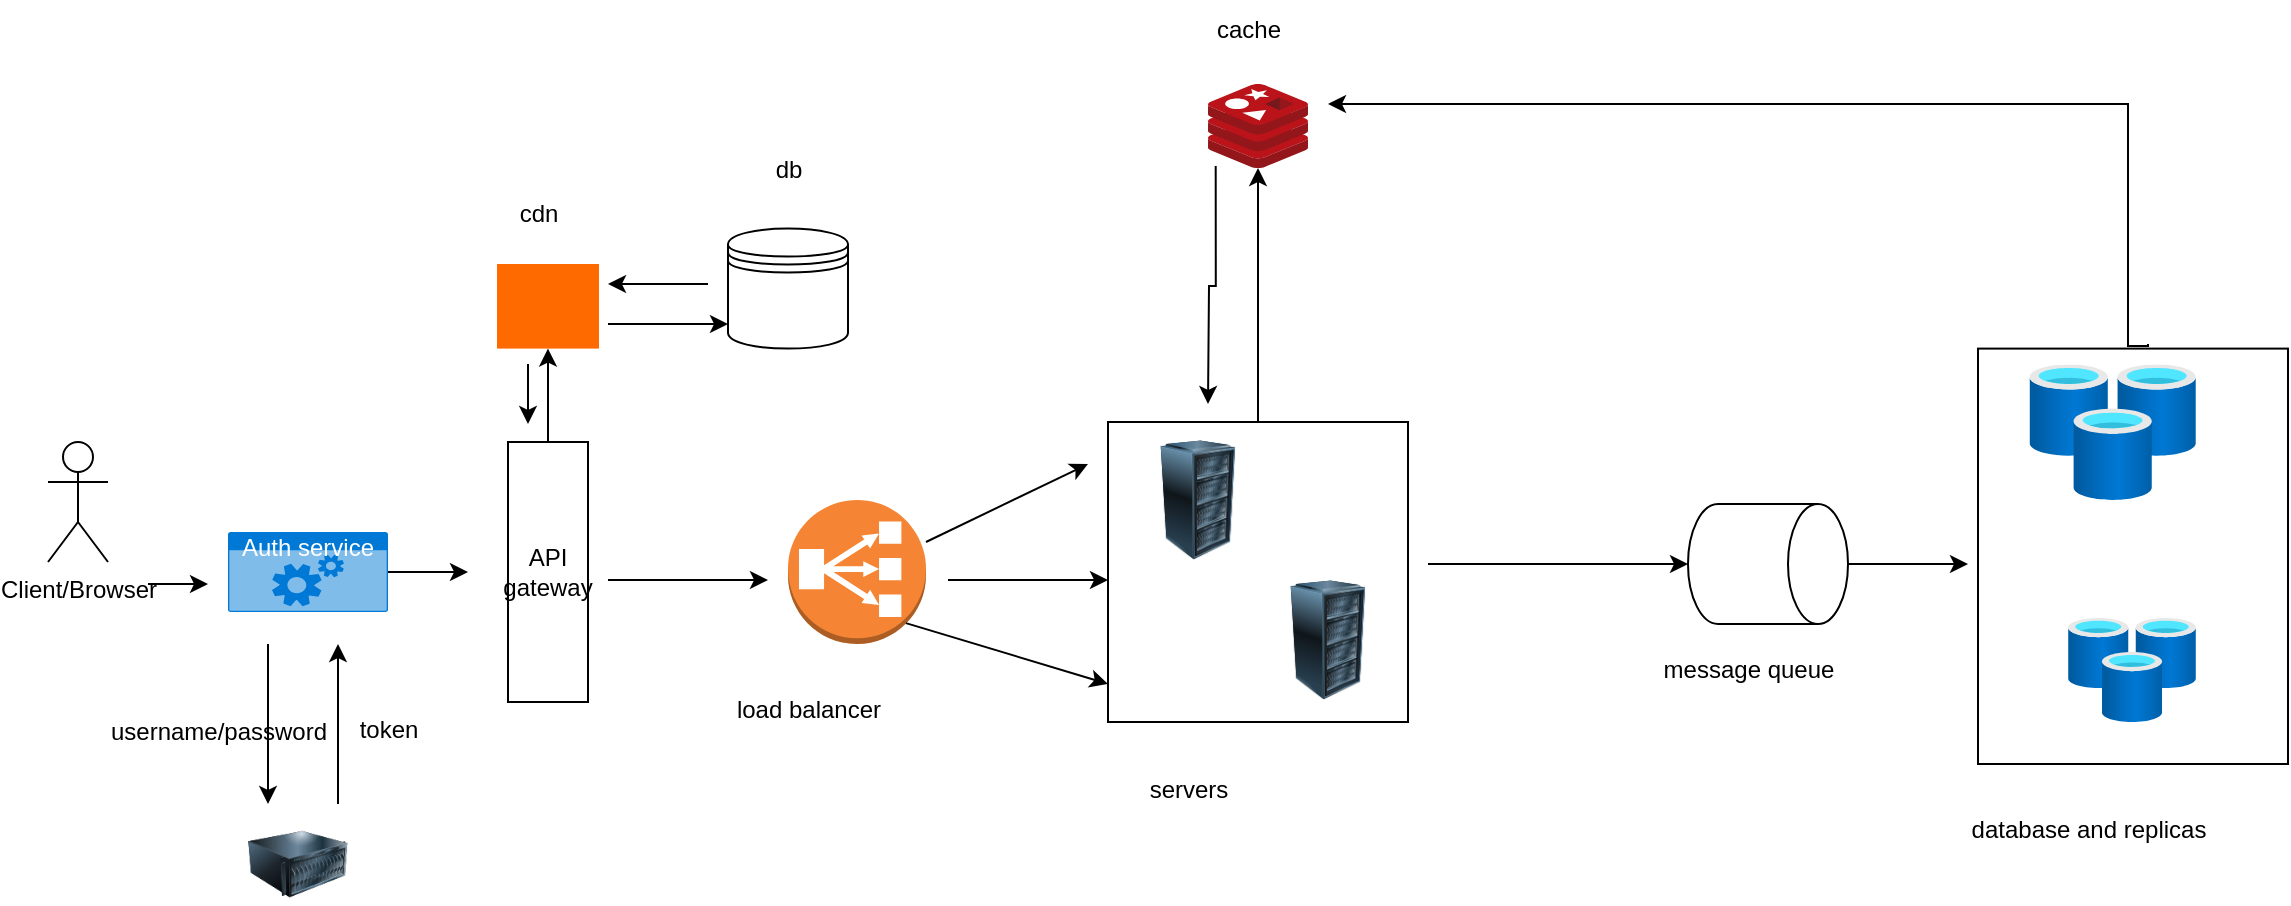 <mxfile version="28.0.7">
  <diagram name="Page-1" id="OvcV0KFUV6LfshjP6klc">
    <mxGraphModel dx="2279" dy="987" grid="1" gridSize="10" guides="1" tooltips="1" connect="1" arrows="1" fold="1" page="1" pageScale="1" pageWidth="850" pageHeight="1100" math="0" shadow="0">
      <root>
        <mxCell id="0" />
        <mxCell id="1" parent="0" />
        <mxCell id="QO_cLmhR7qfVN9o0zquf-1" value="Client/Browser" style="shape=umlActor;verticalLabelPosition=bottom;verticalAlign=top;html=1;outlineConnect=0;" vertex="1" parent="1">
          <mxGeometry x="-540" y="269" width="30" height="60" as="geometry" />
        </mxCell>
        <mxCell id="QO_cLmhR7qfVN9o0zquf-2" value="" style="endArrow=classic;html=1;rounded=0;" edge="1" parent="1">
          <mxGeometry width="50" height="50" relative="1" as="geometry">
            <mxPoint x="-260" y="338" as="sourcePoint" />
            <mxPoint x="-180" y="338" as="targetPoint" />
          </mxGeometry>
        </mxCell>
        <mxCell id="QO_cLmhR7qfVN9o0zquf-3" value="" style="outlineConnect=0;dashed=0;verticalLabelPosition=bottom;verticalAlign=top;align=center;html=1;shape=mxgraph.aws3.classic_load_balancer;fillColor=#F58534;gradientColor=none;" vertex="1" parent="1">
          <mxGeometry x="-170" y="298" width="69" height="72" as="geometry" />
        </mxCell>
        <mxCell id="QO_cLmhR7qfVN9o0zquf-4" value="" style="endArrow=classic;html=1;rounded=0;" edge="1" parent="1">
          <mxGeometry width="50" height="50" relative="1" as="geometry">
            <mxPoint x="-90" y="338" as="sourcePoint" />
            <mxPoint x="-10" y="338" as="targetPoint" />
            <Array as="points">
              <mxPoint x="-40" y="338" />
            </Array>
          </mxGeometry>
        </mxCell>
        <mxCell id="QO_cLmhR7qfVN9o0zquf-5" value="" style="image;html=1;image=img/lib/clip_art/computers/Server_Rack_128x128.png" vertex="1" parent="1">
          <mxGeometry x="5" y="268" width="60" height="60" as="geometry" />
        </mxCell>
        <mxCell id="QO_cLmhR7qfVN9o0zquf-6" value="" style="image;html=1;image=img/lib/clip_art/computers/Server_Rack_128x128.png" vertex="1" parent="1">
          <mxGeometry x="65" y="338" width="70" height="60" as="geometry" />
        </mxCell>
        <mxCell id="QO_cLmhR7qfVN9o0zquf-38" style="edgeStyle=orthogonalEdgeStyle;rounded=0;orthogonalLoop=1;jettySize=auto;html=1;" edge="1" parent="1" source="QO_cLmhR7qfVN9o0zquf-7" target="QO_cLmhR7qfVN9o0zquf-39">
          <mxGeometry relative="1" as="geometry">
            <mxPoint x="65" y="160" as="targetPoint" />
          </mxGeometry>
        </mxCell>
        <mxCell id="QO_cLmhR7qfVN9o0zquf-7" value="" style="whiteSpace=wrap;html=1;aspect=fixed;fillColor=none;" vertex="1" parent="1">
          <mxGeometry x="-10" y="259" width="150" height="150" as="geometry" />
        </mxCell>
        <mxCell id="QO_cLmhR7qfVN9o0zquf-25" value="" style="edgeStyle=orthogonalEdgeStyle;rounded=0;orthogonalLoop=1;jettySize=auto;html=1;" edge="1" parent="1" source="QO_cLmhR7qfVN9o0zquf-9" target="QO_cLmhR7qfVN9o0zquf-26">
          <mxGeometry relative="1" as="geometry">
            <mxPoint x="-290" y="220" as="targetPoint" />
          </mxGeometry>
        </mxCell>
        <mxCell id="QO_cLmhR7qfVN9o0zquf-9" value="API gateway" style="rounded=0;whiteSpace=wrap;html=1;fillColor=none;" vertex="1" parent="1">
          <mxGeometry x="-310" y="269" width="40" height="130" as="geometry" />
        </mxCell>
        <mxCell id="QO_cLmhR7qfVN9o0zquf-10" value="" style="endArrow=classic;html=1;rounded=0;" edge="1" parent="1">
          <mxGeometry width="50" height="50" relative="1" as="geometry">
            <mxPoint x="-490" y="340" as="sourcePoint" />
            <mxPoint x="-460" y="340" as="targetPoint" />
          </mxGeometry>
        </mxCell>
        <mxCell id="QO_cLmhR7qfVN9o0zquf-11" value="" style="image;html=1;image=img/lib/clip_art/computers/Server_128x128.png" vertex="1" parent="1">
          <mxGeometry x="-440" y="460" width="50" height="40" as="geometry" />
        </mxCell>
        <mxCell id="QO_cLmhR7qfVN9o0zquf-13" value="" style="endArrow=classic;html=1;rounded=0;" edge="1" parent="1">
          <mxGeometry width="50" height="50" relative="1" as="geometry">
            <mxPoint x="-430" y="370" as="sourcePoint" />
            <mxPoint x="-430" y="450" as="targetPoint" />
          </mxGeometry>
        </mxCell>
        <mxCell id="QO_cLmhR7qfVN9o0zquf-14" value="username/password" style="text;html=1;align=center;verticalAlign=middle;resizable=0;points=[];autosize=1;strokeColor=none;fillColor=none;" vertex="1" parent="1">
          <mxGeometry x="-520" y="399" width="130" height="30" as="geometry" />
        </mxCell>
        <mxCell id="QO_cLmhR7qfVN9o0zquf-15" value="" style="endArrow=classic;html=1;rounded=0;" edge="1" parent="1">
          <mxGeometry width="50" height="50" relative="1" as="geometry">
            <mxPoint x="-395" y="450" as="sourcePoint" />
            <mxPoint x="-395" y="370" as="targetPoint" />
          </mxGeometry>
        </mxCell>
        <mxCell id="QO_cLmhR7qfVN9o0zquf-16" value="token" style="text;html=1;align=center;verticalAlign=middle;resizable=0;points=[];autosize=1;strokeColor=none;fillColor=none;" vertex="1" parent="1">
          <mxGeometry x="-395" y="398" width="50" height="30" as="geometry" />
        </mxCell>
        <mxCell id="QO_cLmhR7qfVN9o0zquf-18" style="edgeStyle=orthogonalEdgeStyle;rounded=0;orthogonalLoop=1;jettySize=auto;html=1;" edge="1" parent="1" source="QO_cLmhR7qfVN9o0zquf-17">
          <mxGeometry relative="1" as="geometry">
            <mxPoint x="-330" y="334" as="targetPoint" />
          </mxGeometry>
        </mxCell>
        <mxCell id="QO_cLmhR7qfVN9o0zquf-17" value="Auth service" style="html=1;whiteSpace=wrap;strokeColor=none;fillColor=#0079D6;labelPosition=center;verticalLabelPosition=middle;verticalAlign=top;align=center;fontSize=12;outlineConnect=0;spacingTop=-6;fontColor=#FFFFFF;sketch=0;shape=mxgraph.sitemap.services;" vertex="1" parent="1">
          <mxGeometry x="-450" y="314" width="80" height="40" as="geometry" />
        </mxCell>
        <mxCell id="QO_cLmhR7qfVN9o0zquf-22" value="" style="endArrow=classic;html=1;rounded=0;" edge="1" parent="1">
          <mxGeometry width="50" height="50" relative="1" as="geometry">
            <mxPoint x="-101" y="319" as="sourcePoint" />
            <mxPoint x="-20" y="280" as="targetPoint" />
          </mxGeometry>
        </mxCell>
        <mxCell id="QO_cLmhR7qfVN9o0zquf-23" value="" style="endArrow=classic;html=1;rounded=0;exitX=0.855;exitY=0.855;exitDx=0;exitDy=0;exitPerimeter=0;entryX=0;entryY=0.873;entryDx=0;entryDy=0;entryPerimeter=0;" edge="1" parent="1" source="QO_cLmhR7qfVN9o0zquf-3" target="QO_cLmhR7qfVN9o0zquf-7">
          <mxGeometry width="50" height="50" relative="1" as="geometry">
            <mxPoint x="-90" y="399" as="sourcePoint" />
            <mxPoint x="-9" y="360" as="targetPoint" />
          </mxGeometry>
        </mxCell>
        <mxCell id="QO_cLmhR7qfVN9o0zquf-26" value="" style="points=[];aspect=fixed;html=1;align=center;shadow=0;dashed=0;fillColor=#FF6A00;strokeColor=none;shape=mxgraph.alibaba_cloud.cdn_content_distribution_network;" vertex="1" parent="1">
          <mxGeometry x="-315.5" y="180" width="51" height="42.3" as="geometry" />
        </mxCell>
        <mxCell id="QO_cLmhR7qfVN9o0zquf-27" value="cdn" style="text;html=1;align=center;verticalAlign=middle;resizable=0;points=[];autosize=1;strokeColor=none;fillColor=none;" vertex="1" parent="1">
          <mxGeometry x="-315.5" y="140" width="40" height="30" as="geometry" />
        </mxCell>
        <mxCell id="QO_cLmhR7qfVN9o0zquf-28" value="" style="endArrow=classic;html=1;rounded=0;" edge="1" parent="1">
          <mxGeometry width="50" height="50" relative="1" as="geometry">
            <mxPoint x="-300" y="230" as="sourcePoint" />
            <mxPoint x="-300" y="260" as="targetPoint" />
          </mxGeometry>
        </mxCell>
        <mxCell id="QO_cLmhR7qfVN9o0zquf-29" value="" style="endArrow=classic;html=1;rounded=0;" edge="1" parent="1">
          <mxGeometry width="50" height="50" relative="1" as="geometry">
            <mxPoint x="-260" y="210" as="sourcePoint" />
            <mxPoint x="-200" y="210" as="targetPoint" />
          </mxGeometry>
        </mxCell>
        <mxCell id="QO_cLmhR7qfVN9o0zquf-30" value="" style="shape=datastore;whiteSpace=wrap;html=1;" vertex="1" parent="1">
          <mxGeometry x="-200" y="162.3" width="60" height="60" as="geometry" />
        </mxCell>
        <mxCell id="QO_cLmhR7qfVN9o0zquf-31" value="db" style="text;html=1;align=center;verticalAlign=middle;resizable=0;points=[];autosize=1;strokeColor=none;fillColor=none;" vertex="1" parent="1">
          <mxGeometry x="-190" y="118" width="40" height="30" as="geometry" />
        </mxCell>
        <mxCell id="QO_cLmhR7qfVN9o0zquf-32" value="" style="endArrow=classic;html=1;rounded=0;" edge="1" parent="1">
          <mxGeometry width="50" height="50" relative="1" as="geometry">
            <mxPoint x="-210" y="190" as="sourcePoint" />
            <mxPoint x="-260" y="190" as="targetPoint" />
          </mxGeometry>
        </mxCell>
        <mxCell id="QO_cLmhR7qfVN9o0zquf-33" value="" style="endArrow=classic;html=1;rounded=0;" edge="1" parent="1" target="QO_cLmhR7qfVN9o0zquf-34">
          <mxGeometry width="50" height="50" relative="1" as="geometry">
            <mxPoint x="150" y="330" as="sourcePoint" />
            <mxPoint x="300" y="330" as="targetPoint" />
          </mxGeometry>
        </mxCell>
        <mxCell id="QO_cLmhR7qfVN9o0zquf-42" value="" style="edgeStyle=orthogonalEdgeStyle;rounded=0;orthogonalLoop=1;jettySize=auto;html=1;" edge="1" parent="1" source="QO_cLmhR7qfVN9o0zquf-34">
          <mxGeometry relative="1" as="geometry">
            <mxPoint x="420" y="330" as="targetPoint" />
          </mxGeometry>
        </mxCell>
        <mxCell id="QO_cLmhR7qfVN9o0zquf-34" value="" style="shape=cylinder3;whiteSpace=wrap;html=1;boundedLbl=1;backgroundOutline=1;size=15;rotation=90;" vertex="1" parent="1">
          <mxGeometry x="290" y="290" width="60" height="80" as="geometry" />
        </mxCell>
        <mxCell id="QO_cLmhR7qfVN9o0zquf-35" value="message queue" style="text;html=1;align=center;verticalAlign=middle;resizable=0;points=[];autosize=1;strokeColor=none;fillColor=none;" vertex="1" parent="1">
          <mxGeometry x="255" y="368" width="110" height="30" as="geometry" />
        </mxCell>
        <mxCell id="QO_cLmhR7qfVN9o0zquf-36" value="servers" style="text;html=1;align=center;verticalAlign=middle;resizable=0;points=[];autosize=1;strokeColor=none;fillColor=none;" vertex="1" parent="1">
          <mxGeometry y="428" width="60" height="30" as="geometry" />
        </mxCell>
        <mxCell id="QO_cLmhR7qfVN9o0zquf-37" value="load balancer" style="text;html=1;align=center;verticalAlign=middle;resizable=0;points=[];autosize=1;strokeColor=none;fillColor=none;" vertex="1" parent="1">
          <mxGeometry x="-210" y="388" width="100" height="30" as="geometry" />
        </mxCell>
        <mxCell id="QO_cLmhR7qfVN9o0zquf-49" style="edgeStyle=orthogonalEdgeStyle;rounded=0;orthogonalLoop=1;jettySize=auto;html=1;exitX=0.077;exitY=0.976;exitDx=0;exitDy=0;exitPerimeter=0;" edge="1" parent="1" source="QO_cLmhR7qfVN9o0zquf-39">
          <mxGeometry relative="1" as="geometry">
            <mxPoint x="40" y="250" as="targetPoint" />
          </mxGeometry>
        </mxCell>
        <mxCell id="QO_cLmhR7qfVN9o0zquf-39" value="" style="image;sketch=0;aspect=fixed;html=1;points=[];align=center;fontSize=12;image=img/lib/mscae/Cache_Redis_Product.svg;" vertex="1" parent="1">
          <mxGeometry x="40" y="90" width="50" height="42" as="geometry" />
        </mxCell>
        <mxCell id="QO_cLmhR7qfVN9o0zquf-40" value="cache" style="text;html=1;align=center;verticalAlign=middle;resizable=0;points=[];autosize=1;strokeColor=none;fillColor=none;" vertex="1" parent="1">
          <mxGeometry x="30" y="48" width="60" height="30" as="geometry" />
        </mxCell>
        <mxCell id="QO_cLmhR7qfVN9o0zquf-43" value="" style="image;aspect=fixed;html=1;points=[];align=center;fontSize=12;image=img/lib/azure2/databases/Cache_Redis.svg;" vertex="1" parent="1">
          <mxGeometry x="450.68" y="230.3" width="83.32" height="67.7" as="geometry" />
        </mxCell>
        <mxCell id="QO_cLmhR7qfVN9o0zquf-44" value="" style="image;aspect=fixed;html=1;points=[];align=center;fontSize=12;image=img/lib/azure2/databases/Cache_Redis.svg;" vertex="1" parent="1">
          <mxGeometry x="470" y="357" width="64" height="52" as="geometry" />
        </mxCell>
        <mxCell id="QO_cLmhR7qfVN9o0zquf-47" style="edgeStyle=orthogonalEdgeStyle;rounded=0;orthogonalLoop=1;jettySize=auto;html=1;" edge="1" parent="1">
          <mxGeometry relative="1" as="geometry">
            <mxPoint x="100" y="100" as="targetPoint" />
            <mxPoint x="510" y="220" as="sourcePoint" />
            <Array as="points">
              <mxPoint x="500" y="221" />
              <mxPoint x="500" y="100" />
            </Array>
          </mxGeometry>
        </mxCell>
        <mxCell id="QO_cLmhR7qfVN9o0zquf-45" value="" style="rounded=0;whiteSpace=wrap;html=1;fillColor=none;" vertex="1" parent="1">
          <mxGeometry x="425" y="222.3" width="155" height="207.7" as="geometry" />
        </mxCell>
        <mxCell id="QO_cLmhR7qfVN9o0zquf-46" value="database and replicas" style="text;html=1;align=center;verticalAlign=middle;resizable=0;points=[];autosize=1;strokeColor=none;fillColor=none;" vertex="1" parent="1">
          <mxGeometry x="410" y="448" width="140" height="30" as="geometry" />
        </mxCell>
      </root>
    </mxGraphModel>
  </diagram>
</mxfile>
